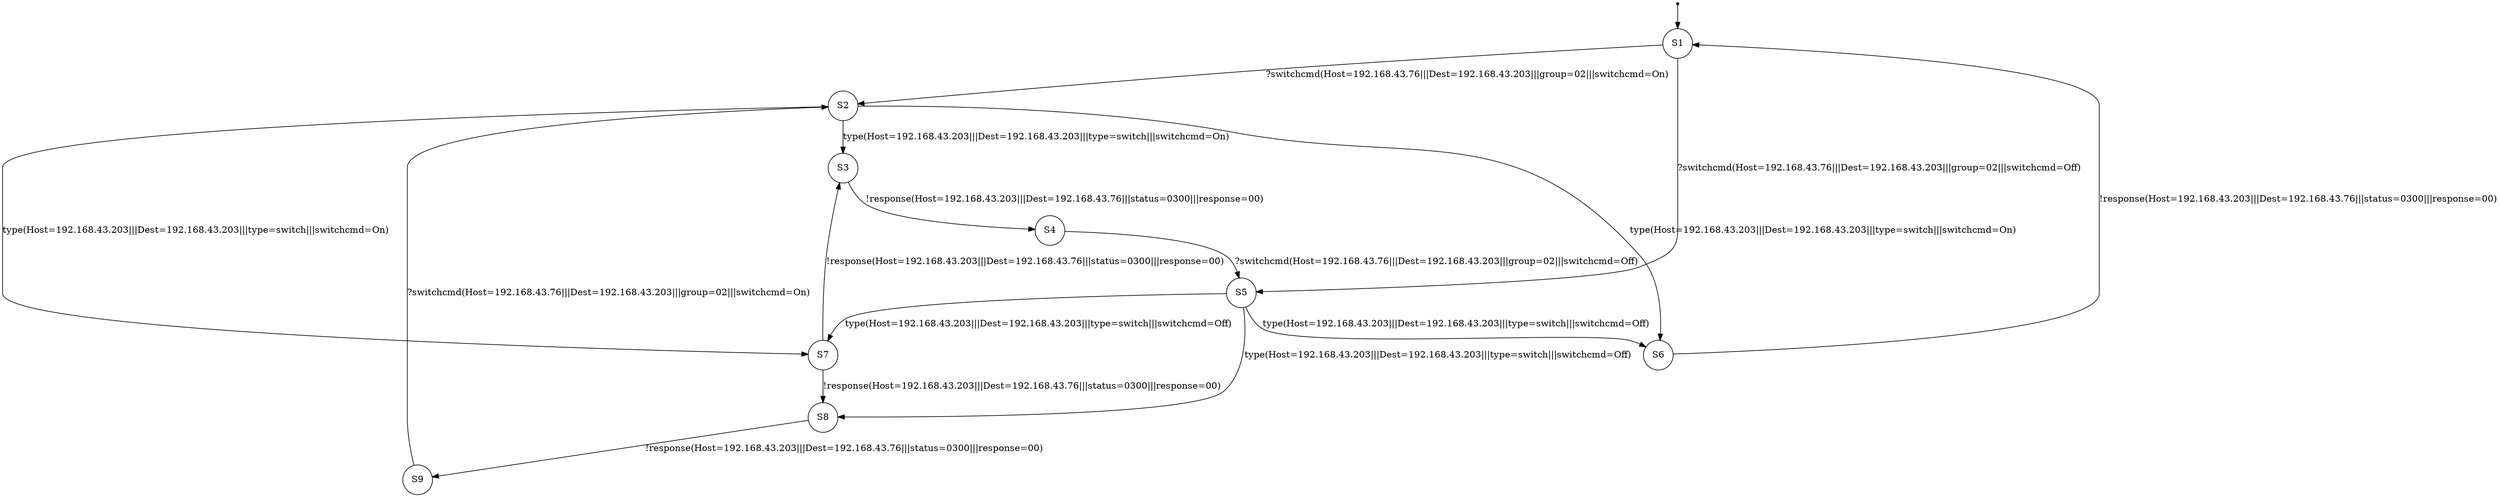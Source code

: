 digraph LTS {
S00[shape=point]
S1[label=S1,shape=circle];
S2[label=S2,shape=circle];
S3[label=S3,shape=circle];
S4[label=S4,shape=circle];
S5[label=S5,shape=circle];
S6[label=S6,shape=circle];
S7[label=S7,shape=circle];
S8[label=S8,shape=circle];
S9[label=S9,shape=circle];
S00 -> S1
S1 -> S2[label ="?switchcmd(Host=192.168.43.76|||Dest=192.168.43.203|||group=02|||switchcmd=On)"];
S1 -> S5[label ="?switchcmd(Host=192.168.43.76|||Dest=192.168.43.203|||group=02|||switchcmd=Off)"];
S2 -> S3[label ="type(Host=192.168.43.203|||Dest=192.168.43.203|||type=switch|||switchcmd=On)"];
S2 -> S6[label ="type(Host=192.168.43.203|||Dest=192.168.43.203|||type=switch|||switchcmd=On)"];
S2 -> S7[label ="type(Host=192.168.43.203|||Dest=192.168.43.203|||type=switch|||switchcmd=On)"];
S3 -> S4[label ="!response(Host=192.168.43.203|||Dest=192.168.43.76|||status=0300|||response=00)"];
S4 -> S5[label ="?switchcmd(Host=192.168.43.76|||Dest=192.168.43.203|||group=02|||switchcmd=Off)"];
S5 -> S6[label ="type(Host=192.168.43.203|||Dest=192.168.43.203|||type=switch|||switchcmd=Off)"];
S5 -> S7[label ="type(Host=192.168.43.203|||Dest=192.168.43.203|||type=switch|||switchcmd=Off)"];
S5 -> S8[label ="type(Host=192.168.43.203|||Dest=192.168.43.203|||type=switch|||switchcmd=Off)"];
S6 -> S1[label ="!response(Host=192.168.43.203|||Dest=192.168.43.76|||status=0300|||response=00)"];
S7 -> S3[label ="!response(Host=192.168.43.203|||Dest=192.168.43.76|||status=0300|||response=00)"];
S7 -> S8[label ="!response(Host=192.168.43.203|||Dest=192.168.43.76|||status=0300|||response=00)"];
S8 -> S9[label ="!response(Host=192.168.43.203|||Dest=192.168.43.76|||status=0300|||response=00)"];
S9 -> S2[label ="?switchcmd(Host=192.168.43.76|||Dest=192.168.43.203|||group=02|||switchcmd=On)"];
}
